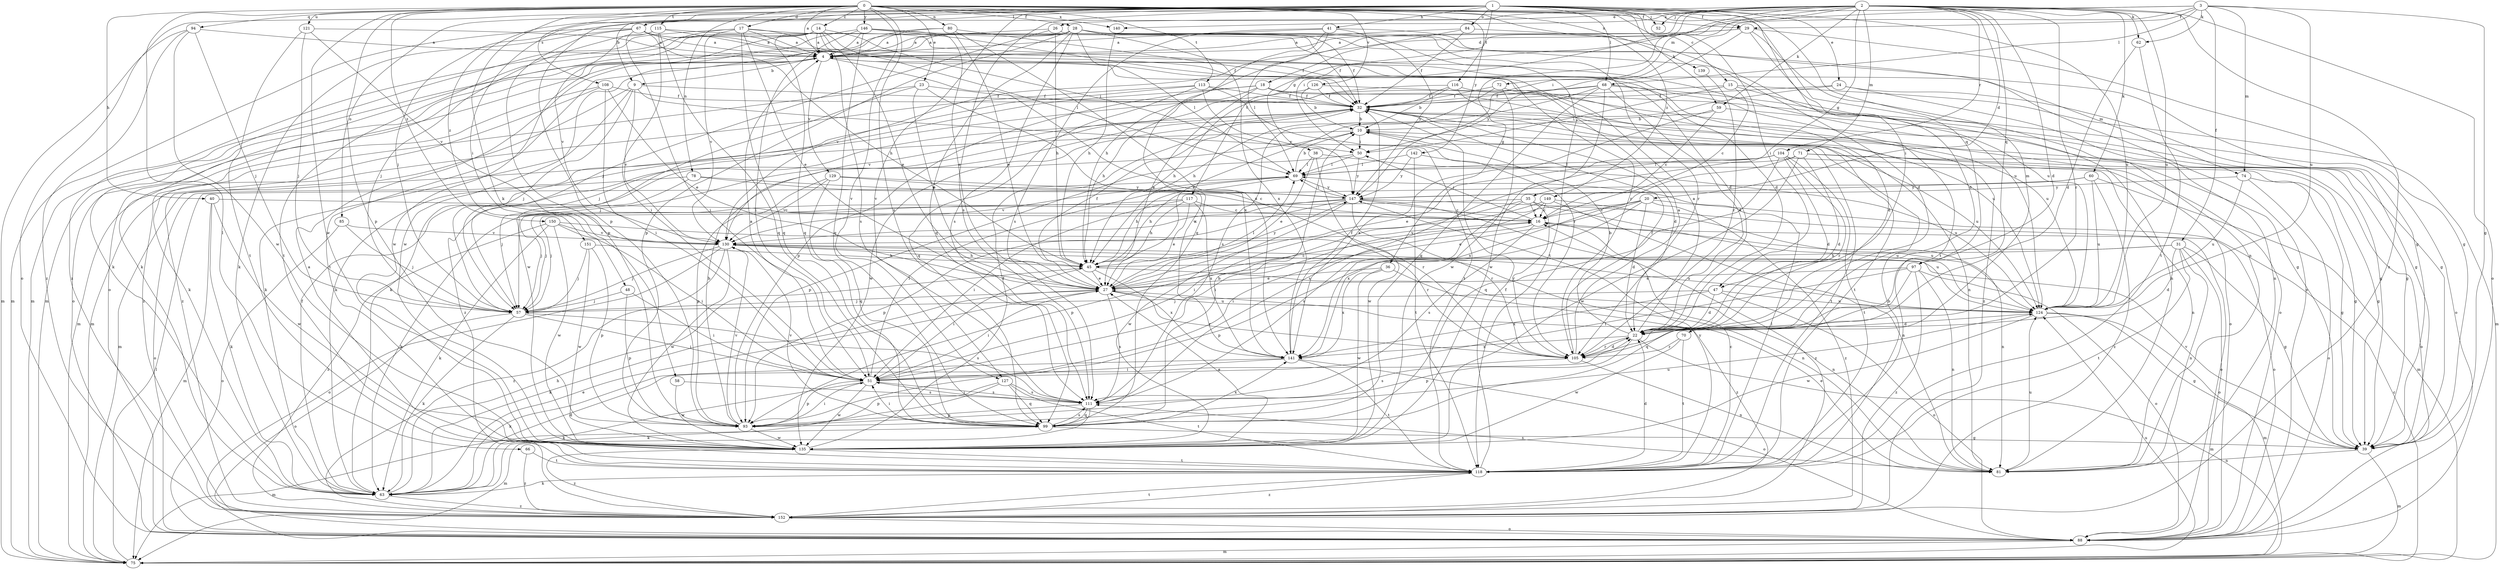 strict digraph  {
0;
1;
2;
3;
4;
9;
10;
14;
15;
16;
17;
18;
20;
22;
23;
24;
26;
27;
28;
29;
31;
32;
35;
36;
38;
39;
40;
41;
45;
47;
48;
50;
51;
52;
57;
58;
59;
60;
62;
63;
66;
67;
68;
69;
70;
71;
72;
74;
75;
78;
80;
81;
84;
85;
88;
93;
94;
97;
99;
104;
105;
108;
111;
113;
115;
116;
117;
118;
121;
124;
126;
127;
129;
130;
135;
139;
140;
141;
142;
146;
147;
149;
150;
151;
152;
0 -> 4  [label=a];
0 -> 14  [label=c];
0 -> 17  [label=d];
0 -> 23  [label=e];
0 -> 28  [label=f];
0 -> 29  [label=f];
0 -> 40  [label=h];
0 -> 47  [label=i];
0 -> 58  [label=k];
0 -> 66  [label=l];
0 -> 78  [label=n];
0 -> 80  [label=n];
0 -> 93  [label=p];
0 -> 94  [label=q];
0 -> 97  [label=q];
0 -> 108  [label=s];
0 -> 111  [label=s];
0 -> 113  [label=t];
0 -> 115  [label=t];
0 -> 121  [label=u];
0 -> 126  [label=v];
0 -> 127  [label=v];
0 -> 135  [label=w];
0 -> 139  [label=x];
0 -> 140  [label=x];
0 -> 142  [label=y];
0 -> 146  [label=y];
0 -> 149  [label=z];
0 -> 150  [label=z];
1 -> 9  [label=b];
1 -> 15  [label=c];
1 -> 24  [label=e];
1 -> 29  [label=f];
1 -> 41  [label=h];
1 -> 47  [label=i];
1 -> 48  [label=i];
1 -> 52  [label=j];
1 -> 59  [label=k];
1 -> 67  [label=l];
1 -> 68  [label=l];
1 -> 70  [label=m];
1 -> 84  [label=o];
1 -> 85  [label=o];
1 -> 88  [label=o];
1 -> 111  [label=s];
1 -> 116  [label=t];
1 -> 124  [label=u];
1 -> 127  [label=v];
1 -> 151  [label=z];
2 -> 18  [label=d];
2 -> 20  [label=d];
2 -> 22  [label=d];
2 -> 26  [label=e];
2 -> 35  [label=g];
2 -> 36  [label=g];
2 -> 38  [label=g];
2 -> 50  [label=i];
2 -> 52  [label=j];
2 -> 59  [label=k];
2 -> 60  [label=k];
2 -> 62  [label=k];
2 -> 71  [label=m];
2 -> 72  [label=m];
2 -> 88  [label=o];
2 -> 93  [label=p];
2 -> 97  [label=q];
2 -> 104  [label=r];
2 -> 105  [label=r];
2 -> 124  [label=u];
2 -> 140  [label=x];
2 -> 152  [label=z];
3 -> 29  [label=f];
3 -> 31  [label=f];
3 -> 39  [label=g];
3 -> 50  [label=i];
3 -> 57  [label=j];
3 -> 62  [label=k];
3 -> 68  [label=l];
3 -> 74  [label=m];
3 -> 117  [label=t];
3 -> 124  [label=u];
4 -> 9  [label=b];
4 -> 74  [label=m];
4 -> 88  [label=o];
4 -> 118  [label=t];
4 -> 129  [label=v];
4 -> 141  [label=x];
9 -> 32  [label=f];
9 -> 57  [label=j];
9 -> 63  [label=k];
9 -> 118  [label=t];
9 -> 130  [label=v];
9 -> 152  [label=z];
10 -> 50  [label=i];
10 -> 75  [label=m];
10 -> 118  [label=t];
10 -> 124  [label=u];
14 -> 4  [label=a];
14 -> 27  [label=e];
14 -> 50  [label=i];
14 -> 63  [label=k];
14 -> 69  [label=l];
14 -> 99  [label=q];
14 -> 111  [label=s];
14 -> 135  [label=w];
14 -> 152  [label=z];
15 -> 16  [label=c];
15 -> 32  [label=f];
15 -> 50  [label=i];
15 -> 75  [label=m];
15 -> 81  [label=n];
16 -> 50  [label=i];
16 -> 51  [label=i];
16 -> 81  [label=n];
16 -> 111  [label=s];
16 -> 124  [label=u];
16 -> 130  [label=v];
17 -> 4  [label=a];
17 -> 22  [label=d];
17 -> 27  [label=e];
17 -> 63  [label=k];
17 -> 99  [label=q];
17 -> 105  [label=r];
17 -> 118  [label=t];
17 -> 130  [label=v];
18 -> 27  [label=e];
18 -> 32  [label=f];
18 -> 39  [label=g];
18 -> 45  [label=h];
18 -> 63  [label=k];
18 -> 93  [label=p];
18 -> 124  [label=u];
20 -> 16  [label=c];
20 -> 22  [label=d];
20 -> 27  [label=e];
20 -> 57  [label=j];
20 -> 88  [label=o];
20 -> 141  [label=x];
20 -> 152  [label=z];
22 -> 4  [label=a];
22 -> 10  [label=b];
22 -> 75  [label=m];
22 -> 93  [label=p];
22 -> 105  [label=r];
22 -> 141  [label=x];
23 -> 27  [label=e];
23 -> 32  [label=f];
23 -> 135  [label=w];
23 -> 141  [label=x];
23 -> 152  [label=z];
24 -> 27  [label=e];
24 -> 32  [label=f];
24 -> 39  [label=g];
24 -> 81  [label=n];
26 -> 4  [label=a];
26 -> 32  [label=f];
26 -> 45  [label=h];
26 -> 57  [label=j];
27 -> 16  [label=c];
27 -> 32  [label=f];
27 -> 51  [label=i];
27 -> 57  [label=j];
27 -> 63  [label=k];
27 -> 69  [label=l];
27 -> 105  [label=r];
27 -> 111  [label=s];
27 -> 124  [label=u];
28 -> 4  [label=a];
28 -> 32  [label=f];
28 -> 69  [label=l];
28 -> 75  [label=m];
28 -> 88  [label=o];
28 -> 93  [label=p];
28 -> 99  [label=q];
28 -> 105  [label=r];
28 -> 111  [label=s];
28 -> 118  [label=t];
28 -> 124  [label=u];
28 -> 141  [label=x];
29 -> 4  [label=a];
29 -> 22  [label=d];
29 -> 39  [label=g];
29 -> 81  [label=n];
29 -> 130  [label=v];
29 -> 147  [label=y];
31 -> 22  [label=d];
31 -> 39  [label=g];
31 -> 45  [label=h];
31 -> 81  [label=n];
31 -> 88  [label=o];
31 -> 93  [label=p];
31 -> 118  [label=t];
32 -> 10  [label=b];
32 -> 22  [label=d];
32 -> 39  [label=g];
32 -> 57  [label=j];
32 -> 81  [label=n];
32 -> 88  [label=o];
32 -> 118  [label=t];
32 -> 135  [label=w];
32 -> 152  [label=z];
35 -> 16  [label=c];
35 -> 51  [label=i];
35 -> 57  [label=j];
35 -> 105  [label=r];
35 -> 111  [label=s];
35 -> 124  [label=u];
36 -> 27  [label=e];
36 -> 135  [label=w];
36 -> 141  [label=x];
36 -> 152  [label=z];
38 -> 27  [label=e];
38 -> 39  [label=g];
38 -> 69  [label=l];
38 -> 135  [label=w];
39 -> 75  [label=m];
39 -> 81  [label=n];
39 -> 130  [label=v];
40 -> 16  [label=c];
40 -> 63  [label=k];
40 -> 75  [label=m];
40 -> 135  [label=w];
41 -> 4  [label=a];
41 -> 69  [label=l];
41 -> 88  [label=o];
41 -> 99  [label=q];
41 -> 111  [label=s];
41 -> 147  [label=y];
45 -> 27  [label=e];
45 -> 51  [label=i];
45 -> 81  [label=n];
45 -> 141  [label=x];
45 -> 147  [label=y];
47 -> 22  [label=d];
47 -> 57  [label=j];
47 -> 88  [label=o];
47 -> 124  [label=u];
47 -> 141  [label=x];
48 -> 51  [label=i];
48 -> 57  [label=j];
48 -> 93  [label=p];
50 -> 69  [label=l];
50 -> 93  [label=p];
50 -> 147  [label=y];
51 -> 4  [label=a];
51 -> 63  [label=k];
51 -> 69  [label=l];
51 -> 93  [label=p];
51 -> 111  [label=s];
51 -> 135  [label=w];
57 -> 51  [label=i];
57 -> 63  [label=k];
57 -> 88  [label=o];
57 -> 111  [label=s];
58 -> 111  [label=s];
58 -> 135  [label=w];
59 -> 10  [label=b];
59 -> 16  [label=c];
59 -> 39  [label=g];
59 -> 141  [label=x];
60 -> 45  [label=h];
60 -> 75  [label=m];
60 -> 124  [label=u];
60 -> 147  [label=y];
60 -> 152  [label=z];
62 -> 22  [label=d];
62 -> 118  [label=t];
63 -> 22  [label=d];
63 -> 27  [label=e];
63 -> 32  [label=f];
63 -> 45  [label=h];
63 -> 152  [label=z];
66 -> 118  [label=t];
66 -> 152  [label=z];
67 -> 4  [label=a];
67 -> 22  [label=d];
67 -> 45  [label=h];
67 -> 51  [label=i];
67 -> 63  [label=k];
67 -> 75  [label=m];
67 -> 93  [label=p];
67 -> 118  [label=t];
68 -> 22  [label=d];
68 -> 32  [label=f];
68 -> 63  [label=k];
68 -> 88  [label=o];
68 -> 99  [label=q];
68 -> 111  [label=s];
68 -> 135  [label=w];
68 -> 152  [label=z];
69 -> 10  [label=b];
69 -> 45  [label=h];
69 -> 130  [label=v];
69 -> 147  [label=y];
70 -> 105  [label=r];
70 -> 118  [label=t];
70 -> 135  [label=w];
71 -> 22  [label=d];
71 -> 39  [label=g];
71 -> 69  [label=l];
71 -> 88  [label=o];
71 -> 135  [label=w];
71 -> 141  [label=x];
72 -> 22  [label=d];
72 -> 32  [label=f];
72 -> 45  [label=h];
72 -> 135  [label=w];
74 -> 39  [label=g];
74 -> 88  [label=o];
74 -> 124  [label=u];
74 -> 147  [label=y];
75 -> 16  [label=c];
75 -> 69  [label=l];
75 -> 124  [label=u];
78 -> 16  [label=c];
78 -> 57  [label=j];
78 -> 88  [label=o];
78 -> 147  [label=y];
80 -> 4  [label=a];
80 -> 27  [label=e];
80 -> 32  [label=f];
80 -> 135  [label=w];
80 -> 141  [label=x];
81 -> 27  [label=e];
81 -> 111  [label=s];
81 -> 124  [label=u];
84 -> 4  [label=a];
84 -> 22  [label=d];
84 -> 32  [label=f];
84 -> 45  [label=h];
85 -> 57  [label=j];
85 -> 88  [label=o];
85 -> 130  [label=v];
88 -> 75  [label=m];
93 -> 10  [label=b];
93 -> 51  [label=i];
93 -> 124  [label=u];
93 -> 130  [label=v];
93 -> 135  [label=w];
94 -> 4  [label=a];
94 -> 57  [label=j];
94 -> 75  [label=m];
94 -> 135  [label=w];
94 -> 152  [label=z];
97 -> 27  [label=e];
97 -> 51  [label=i];
97 -> 81  [label=n];
97 -> 88  [label=o];
97 -> 99  [label=q];
97 -> 152  [label=z];
99 -> 10  [label=b];
99 -> 39  [label=g];
99 -> 51  [label=i];
99 -> 75  [label=m];
99 -> 111  [label=s];
99 -> 130  [label=v];
99 -> 141  [label=x];
104 -> 22  [label=d];
104 -> 27  [label=e];
104 -> 69  [label=l];
104 -> 81  [label=n];
104 -> 99  [label=q];
104 -> 105  [label=r];
104 -> 111  [label=s];
104 -> 118  [label=t];
105 -> 4  [label=a];
105 -> 22  [label=d];
105 -> 32  [label=f];
105 -> 81  [label=n];
105 -> 111  [label=s];
108 -> 27  [label=e];
108 -> 32  [label=f];
108 -> 51  [label=i];
108 -> 63  [label=k];
108 -> 75  [label=m];
111 -> 51  [label=i];
111 -> 75  [label=m];
111 -> 93  [label=p];
111 -> 99  [label=q];
113 -> 32  [label=f];
113 -> 57  [label=j];
113 -> 75  [label=m];
113 -> 99  [label=q];
113 -> 105  [label=r];
113 -> 147  [label=y];
115 -> 4  [label=a];
115 -> 51  [label=i];
115 -> 57  [label=j];
115 -> 99  [label=q];
115 -> 124  [label=u];
115 -> 130  [label=v];
116 -> 10  [label=b];
116 -> 32  [label=f];
116 -> 45  [label=h];
116 -> 88  [label=o];
116 -> 124  [label=u];
117 -> 16  [label=c];
117 -> 27  [label=e];
117 -> 45  [label=h];
117 -> 51  [label=i];
117 -> 63  [label=k];
117 -> 141  [label=x];
118 -> 4  [label=a];
118 -> 10  [label=b];
118 -> 16  [label=c];
118 -> 22  [label=d];
118 -> 32  [label=f];
118 -> 63  [label=k];
118 -> 69  [label=l];
118 -> 147  [label=y];
118 -> 152  [label=z];
121 -> 4  [label=a];
121 -> 57  [label=j];
121 -> 118  [label=t];
121 -> 130  [label=v];
124 -> 22  [label=d];
124 -> 39  [label=g];
124 -> 75  [label=m];
124 -> 135  [label=w];
126 -> 10  [label=b];
126 -> 32  [label=f];
126 -> 39  [label=g];
126 -> 130  [label=v];
127 -> 63  [label=k];
127 -> 93  [label=p];
127 -> 99  [label=q];
127 -> 111  [label=s];
127 -> 118  [label=t];
129 -> 93  [label=p];
129 -> 99  [label=q];
129 -> 105  [label=r];
129 -> 130  [label=v];
129 -> 147  [label=y];
130 -> 45  [label=h];
130 -> 57  [label=j];
130 -> 81  [label=n];
130 -> 88  [label=o];
130 -> 124  [label=u];
130 -> 135  [label=w];
130 -> 152  [label=z];
135 -> 27  [label=e];
135 -> 32  [label=f];
135 -> 118  [label=t];
135 -> 152  [label=z];
139 -> 105  [label=r];
140 -> 45  [label=h];
141 -> 32  [label=f];
141 -> 51  [label=i];
141 -> 63  [label=k];
141 -> 88  [label=o];
141 -> 118  [label=t];
142 -> 69  [label=l];
142 -> 118  [label=t];
142 -> 124  [label=u];
142 -> 147  [label=y];
146 -> 4  [label=a];
146 -> 27  [label=e];
146 -> 32  [label=f];
146 -> 39  [label=g];
146 -> 51  [label=i];
146 -> 75  [label=m];
146 -> 99  [label=q];
147 -> 16  [label=c];
147 -> 57  [label=j];
147 -> 69  [label=l];
147 -> 88  [label=o];
147 -> 93  [label=p];
147 -> 105  [label=r];
147 -> 130  [label=v];
147 -> 135  [label=w];
147 -> 152  [label=z];
149 -> 16  [label=c];
149 -> 51  [label=i];
149 -> 81  [label=n];
149 -> 93  [label=p];
149 -> 124  [label=u];
150 -> 51  [label=i];
150 -> 63  [label=k];
150 -> 105  [label=r];
150 -> 130  [label=v];
150 -> 135  [label=w];
150 -> 152  [label=z];
151 -> 45  [label=h];
151 -> 57  [label=j];
151 -> 93  [label=p];
151 -> 135  [label=w];
152 -> 88  [label=o];
152 -> 118  [label=t];
}

